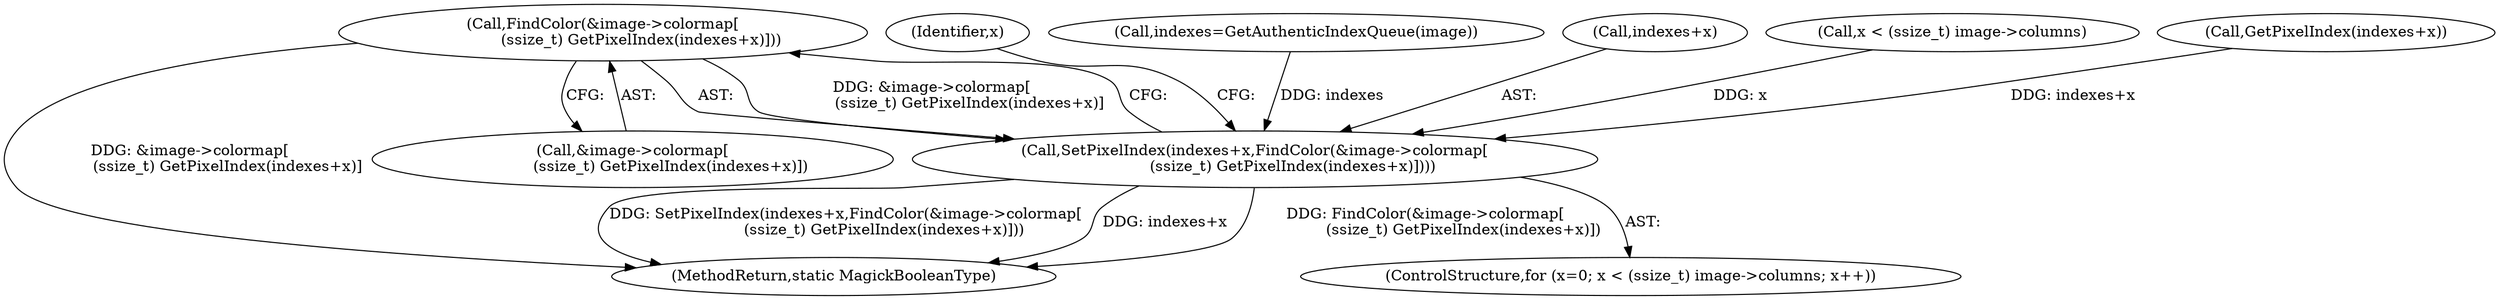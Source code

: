 digraph "0_ImageMagick_db1ffb6cf44bcfe5c4d5fcf9d9109ded5617387f_0@array" {
"1000693" [label="(Call,FindColor(&image->colormap[\n                (ssize_t) GetPixelIndex(indexes+x)]))"];
"1000689" [label="(Call,SetPixelIndex(indexes+x,FindColor(&image->colormap[\n                (ssize_t) GetPixelIndex(indexes+x)])))"];
"1000688" [label="(Identifier,x)"];
"1000693" [label="(Call,FindColor(&image->colormap[\n                (ssize_t) GetPixelIndex(indexes+x)]))"];
"1000672" [label="(Call,indexes=GetAuthenticIndexQueue(image))"];
"1000694" [label="(Call,&image->colormap[\n                (ssize_t) GetPixelIndex(indexes+x)])"];
"1000689" [label="(Call,SetPixelIndex(indexes+x,FindColor(&image->colormap[\n                (ssize_t) GetPixelIndex(indexes+x)])))"];
"1000690" [label="(Call,indexes+x)"];
"1001433" [label="(MethodReturn,static MagickBooleanType)"];
"1000680" [label="(Call,x < (ssize_t) image->columns)"];
"1000676" [label="(ControlStructure,for (x=0; x < (ssize_t) image->columns; x++))"];
"1000701" [label="(Call,GetPixelIndex(indexes+x))"];
"1000693" -> "1000689"  [label="AST: "];
"1000693" -> "1000694"  [label="CFG: "];
"1000694" -> "1000693"  [label="AST: "];
"1000689" -> "1000693"  [label="CFG: "];
"1000693" -> "1001433"  [label="DDG: &image->colormap[\n                (ssize_t) GetPixelIndex(indexes+x)]"];
"1000693" -> "1000689"  [label="DDG: &image->colormap[\n                (ssize_t) GetPixelIndex(indexes+x)]"];
"1000689" -> "1000676"  [label="AST: "];
"1000690" -> "1000689"  [label="AST: "];
"1000688" -> "1000689"  [label="CFG: "];
"1000689" -> "1001433"  [label="DDG: FindColor(&image->colormap[\n                (ssize_t) GetPixelIndex(indexes+x)])"];
"1000689" -> "1001433"  [label="DDG: SetPixelIndex(indexes+x,FindColor(&image->colormap[\n                (ssize_t) GetPixelIndex(indexes+x)]))"];
"1000689" -> "1001433"  [label="DDG: indexes+x"];
"1000701" -> "1000689"  [label="DDG: indexes+x"];
"1000672" -> "1000689"  [label="DDG: indexes"];
"1000680" -> "1000689"  [label="DDG: x"];
}
